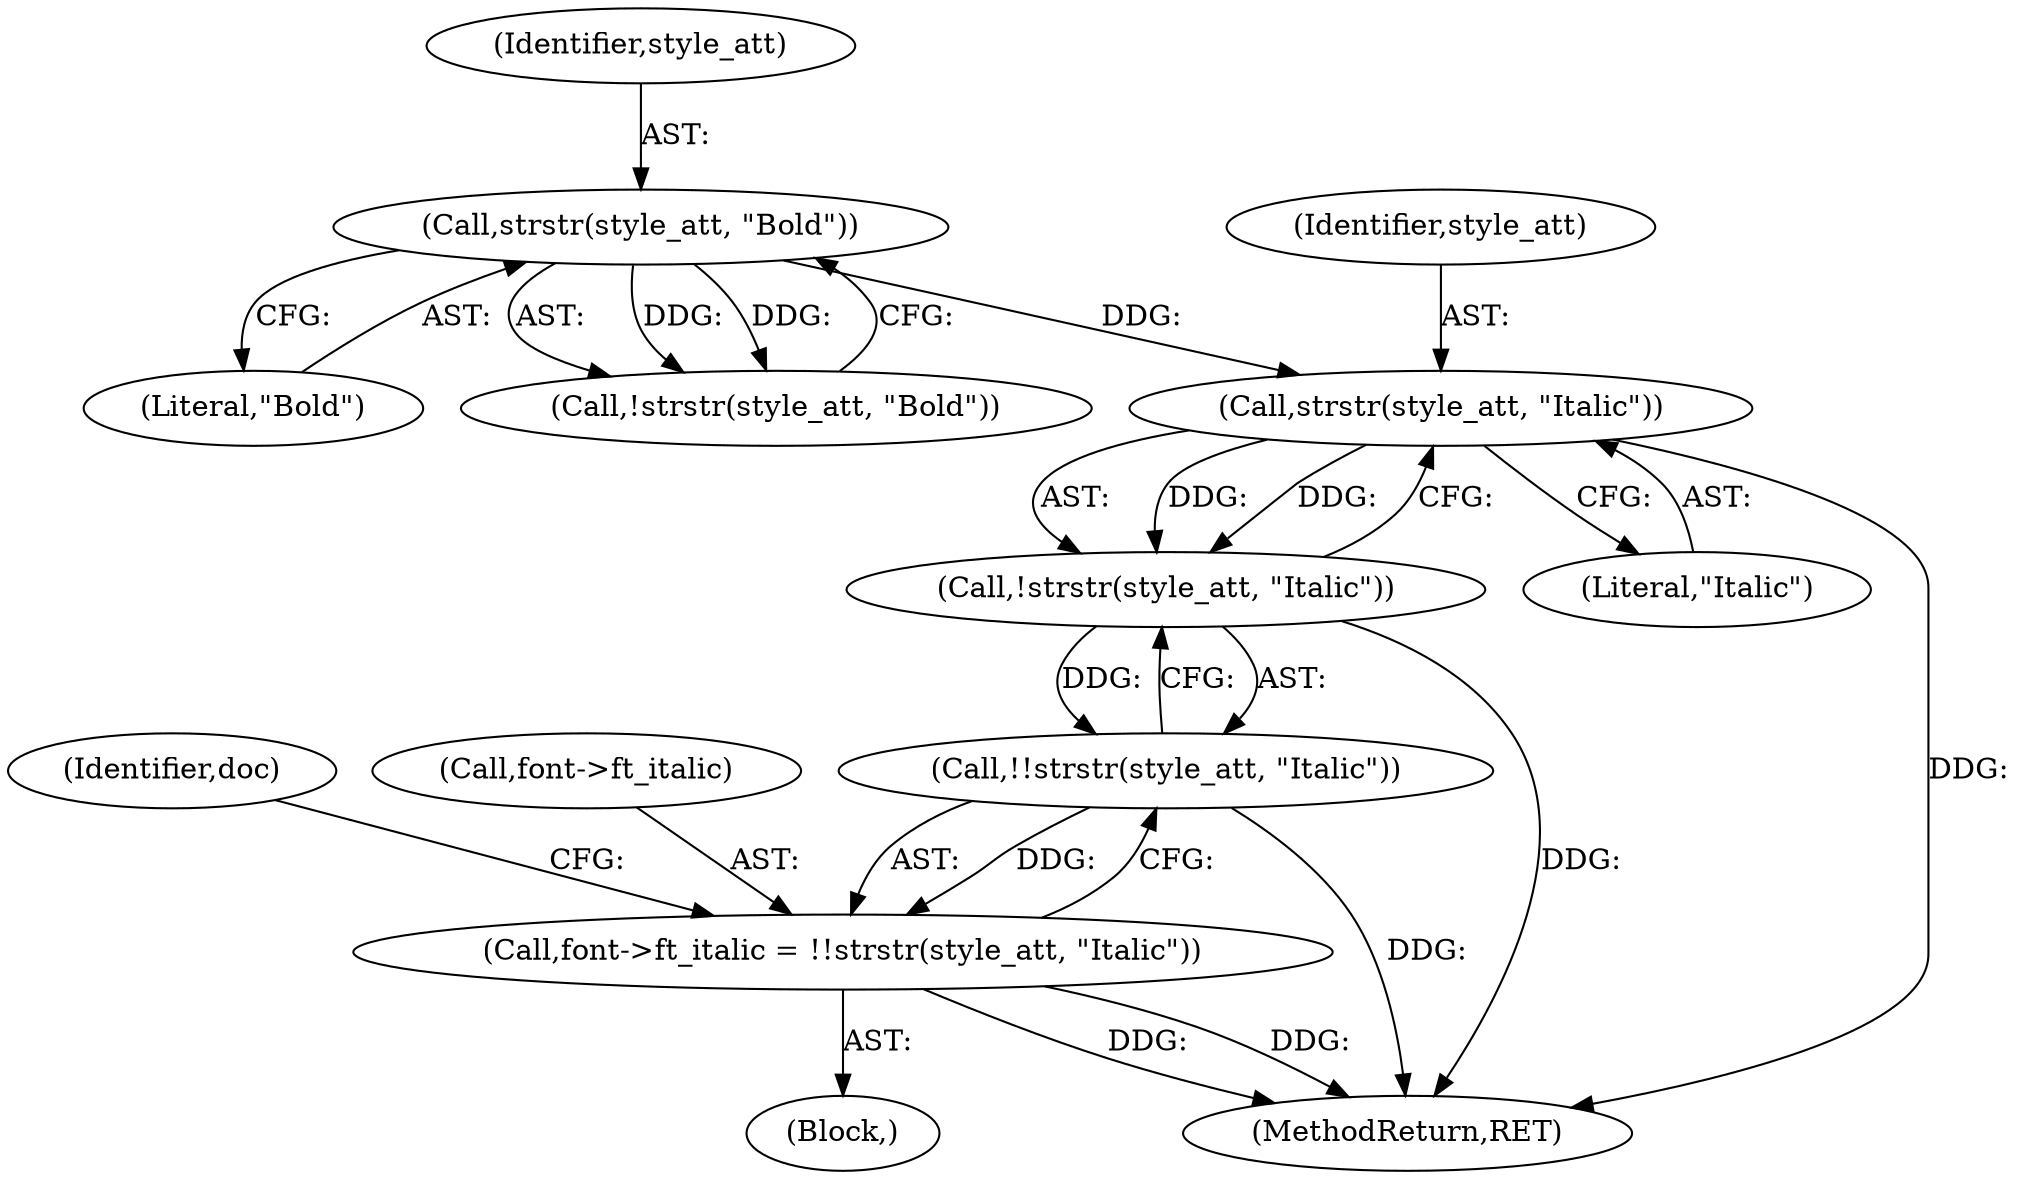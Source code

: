 digraph "0_ghostscript_60dabde18d7fe12b19da8b509bdfee9cc886aafc_1@API" {
"1000562" [label="(Call,strstr(style_att, \"Italic\"))"];
"1000553" [label="(Call,strstr(style_att, \"Bold\"))"];
"1000561" [label="(Call,!strstr(style_att, \"Italic\"))"];
"1000560" [label="(Call,!!strstr(style_att, \"Italic\"))"];
"1000556" [label="(Call,font->ft_italic = !!strstr(style_att, \"Italic\"))"];
"1000563" [label="(Identifier,style_att)"];
"1000556" [label="(Call,font->ft_italic = !!strstr(style_att, \"Italic\"))"];
"1000554" [label="(Identifier,style_att)"];
"1000564" [label="(Literal,\"Italic\")"];
"1000546" [label="(Block,)"];
"1000780" [label="(MethodReturn,RET)"];
"1000555" [label="(Literal,\"Bold\")"];
"1000566" [label="(Identifier,doc)"];
"1000552" [label="(Call,!strstr(style_att, \"Bold\"))"];
"1000561" [label="(Call,!strstr(style_att, \"Italic\"))"];
"1000557" [label="(Call,font->ft_italic)"];
"1000562" [label="(Call,strstr(style_att, \"Italic\"))"];
"1000553" [label="(Call,strstr(style_att, \"Bold\"))"];
"1000560" [label="(Call,!!strstr(style_att, \"Italic\"))"];
"1000562" -> "1000561"  [label="AST: "];
"1000562" -> "1000564"  [label="CFG: "];
"1000563" -> "1000562"  [label="AST: "];
"1000564" -> "1000562"  [label="AST: "];
"1000561" -> "1000562"  [label="CFG: "];
"1000562" -> "1000780"  [label="DDG: "];
"1000562" -> "1000561"  [label="DDG: "];
"1000562" -> "1000561"  [label="DDG: "];
"1000553" -> "1000562"  [label="DDG: "];
"1000553" -> "1000552"  [label="AST: "];
"1000553" -> "1000555"  [label="CFG: "];
"1000554" -> "1000553"  [label="AST: "];
"1000555" -> "1000553"  [label="AST: "];
"1000552" -> "1000553"  [label="CFG: "];
"1000553" -> "1000552"  [label="DDG: "];
"1000553" -> "1000552"  [label="DDG: "];
"1000561" -> "1000560"  [label="AST: "];
"1000560" -> "1000561"  [label="CFG: "];
"1000561" -> "1000780"  [label="DDG: "];
"1000561" -> "1000560"  [label="DDG: "];
"1000560" -> "1000556"  [label="AST: "];
"1000556" -> "1000560"  [label="CFG: "];
"1000560" -> "1000780"  [label="DDG: "];
"1000560" -> "1000556"  [label="DDG: "];
"1000556" -> "1000546"  [label="AST: "];
"1000557" -> "1000556"  [label="AST: "];
"1000566" -> "1000556"  [label="CFG: "];
"1000556" -> "1000780"  [label="DDG: "];
"1000556" -> "1000780"  [label="DDG: "];
}
